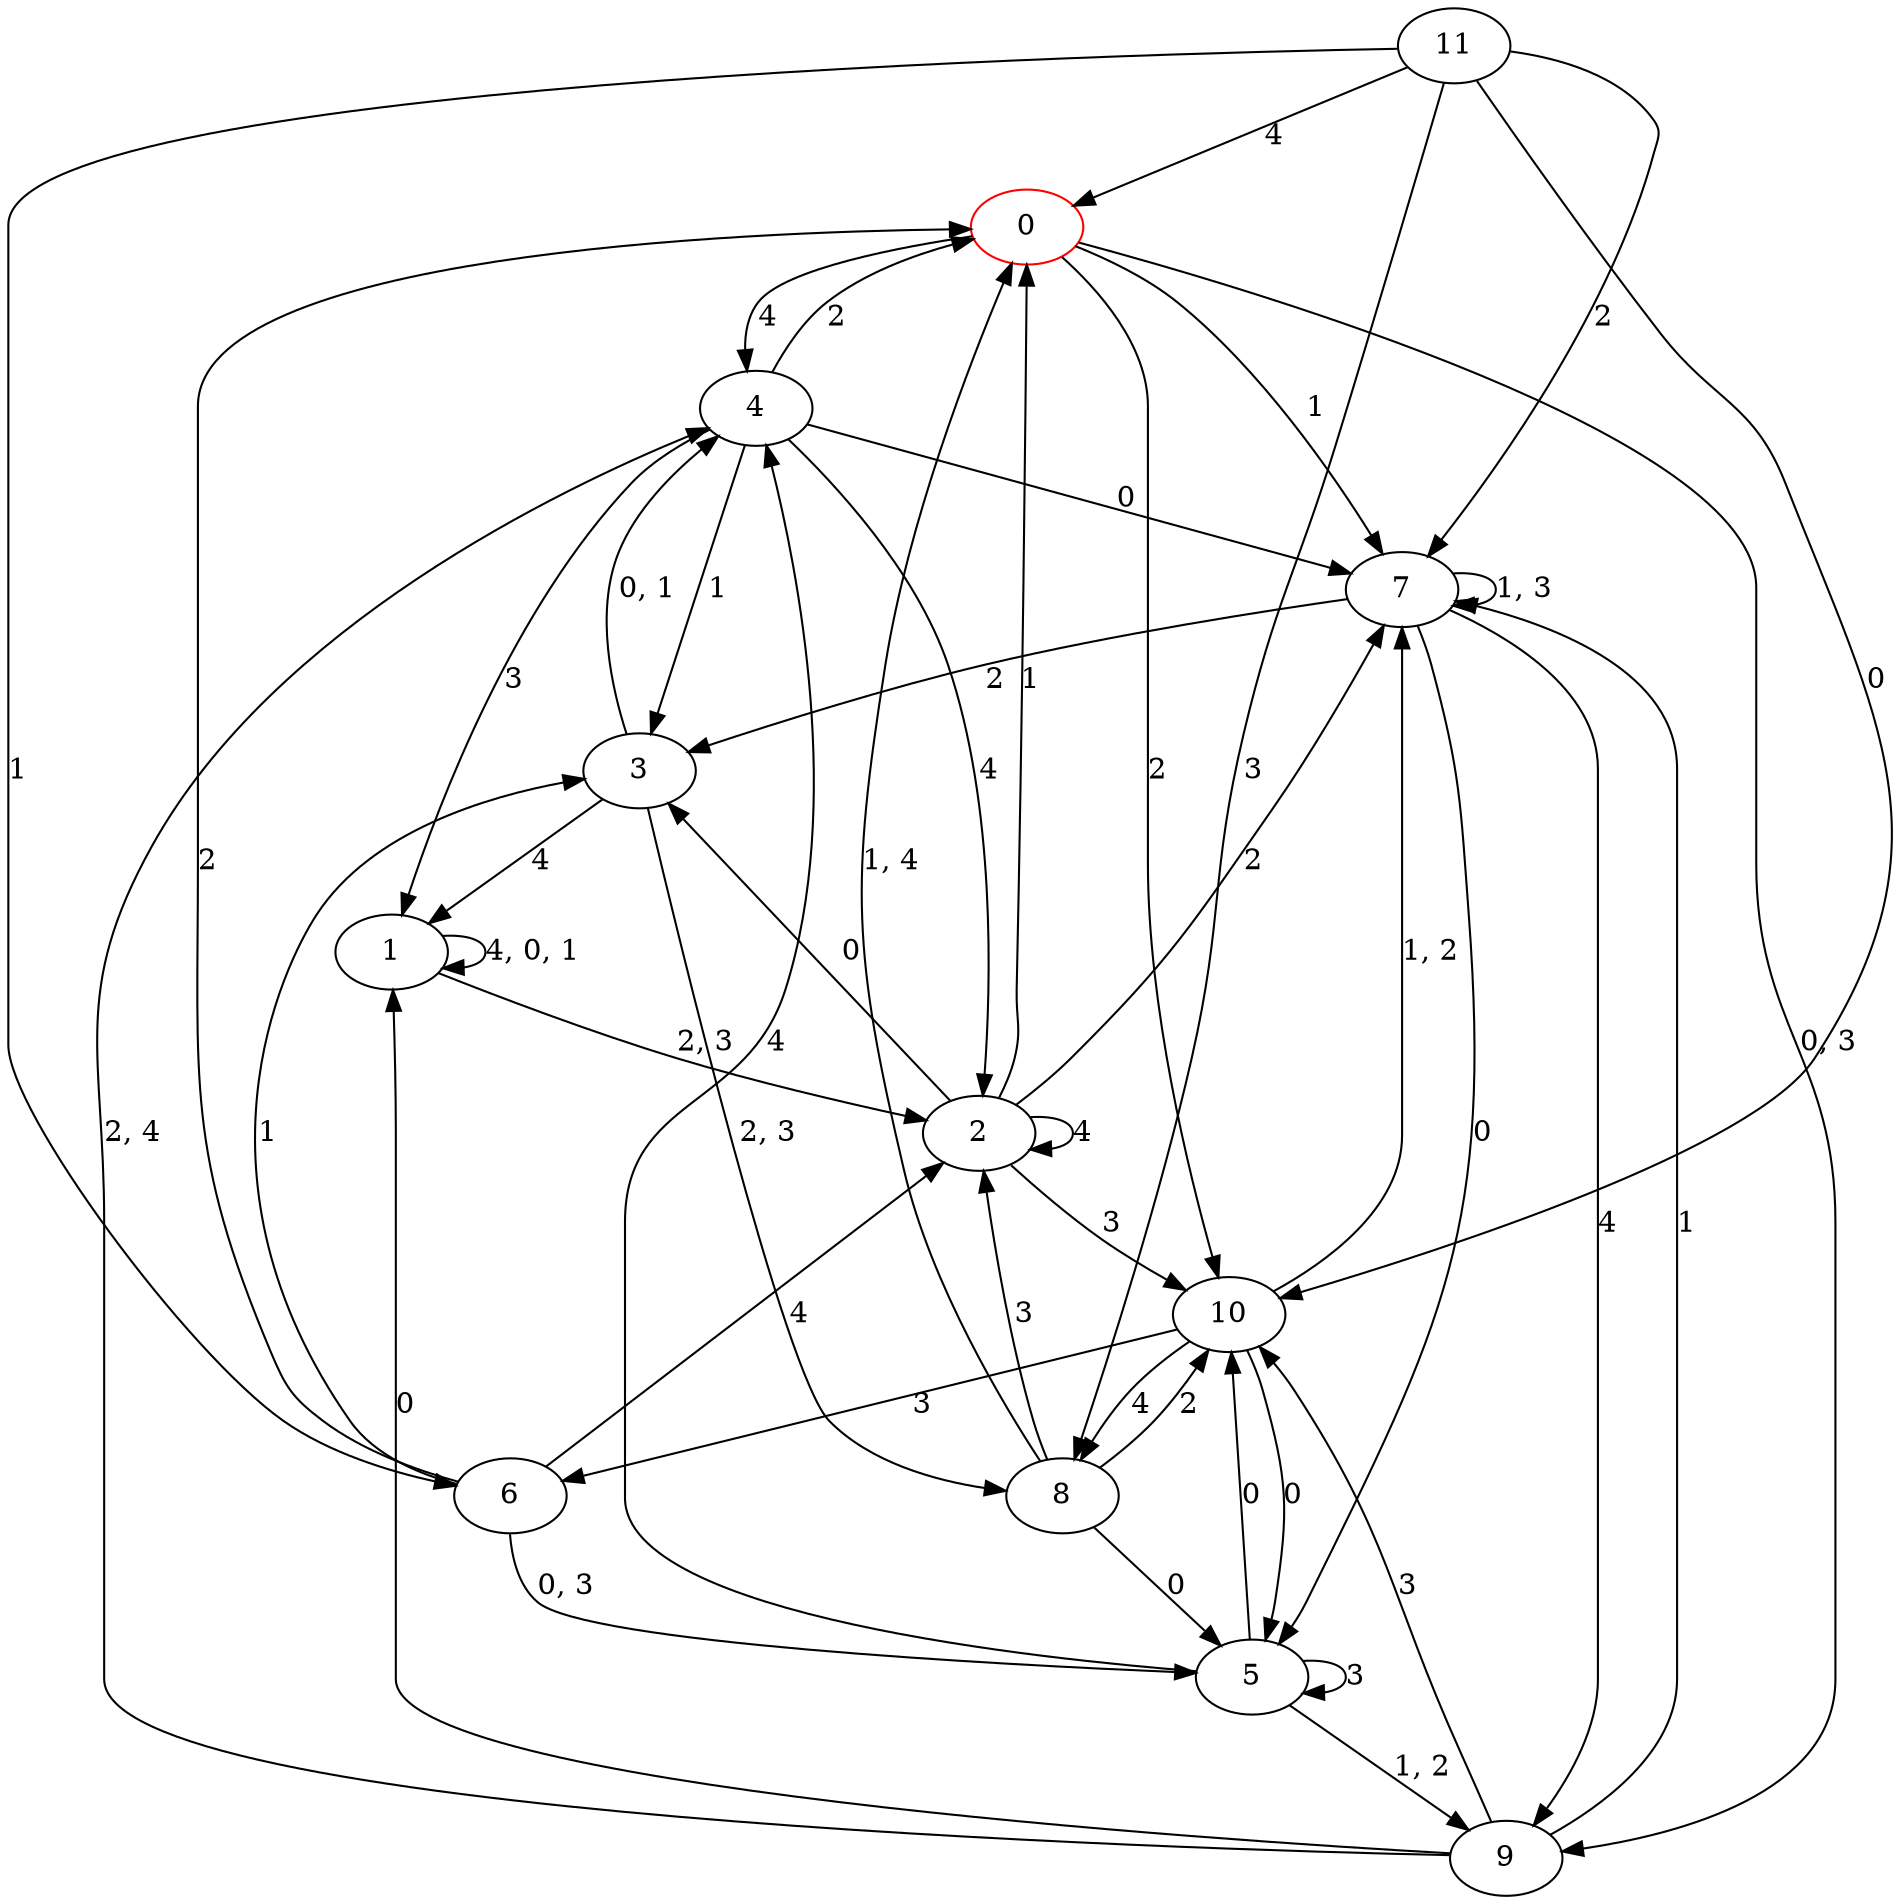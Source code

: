 digraph g {
0 [label= "0"] [color="red"];
1 [label= "1"];
2 [label= "2"];
3 [label= "3"];
4 [label= "4"];
5 [label= "5"];
6 [label= "6"];
7 [label= "7"];
8 [label= "8"];
9 [label= "9"];
10 [label= "10"];
11 [label= "11"];
0 -> 7[label= "1"];
0 -> 10[label= "2"];
0 -> 4[label= "4"];
2 -> 3[label= "0"];
2 -> 0[label= "1"];
2 -> 7[label= "2"];
2 -> 10[label= "3"];
2 -> 2[label= "4"];
3 -> 1[label= "4"];
4 -> 7[label= "0"];
4 -> 3[label= "1"];
4 -> 0[label= "2"];
4 -> 1[label= "3"];
4 -> 2[label= "4"];
5 -> 10[label= "0"];
5 -> 5[label= "3"];
5 -> 4[label= "4"];
6 -> 3[label= "1"];
6 -> 0[label= "2"];
6 -> 2[label= "4"];
7 -> 5[label= "0"];
7 -> 3[label= "2"];
7 -> 9[label= "4"];
8 -> 5[label= "0"];
8 -> 10[label= "2"];
8 -> 2[label= "3"];
9 -> 1[label= "0"];
9 -> 7[label= "1"];
9 -> 10[label= "3"];
10 -> 5[label= "0"];
10 -> 6[label= "3"];
10 -> 8[label= "4"];
11 -> 10[label= "0"];
11 -> 6[label= "1"];
11 -> 7[label= "2"];
11 -> 8[label= "3"];
11 -> 0[label= "4"];
0 -> 9[label= "0, 3"];
1 -> 2[label= "2, 3"];
1 -> 1[label= "4, 0, 1"];
3 -> 4[label= "0, 1"];
3 -> 8[label= "2, 3"];
5 -> 9[label= "1, 2"];
6 -> 5[label= "0, 3"];
7 -> 7[label= "1, 3"];
8 -> 0[label= "1, 4"];
9 -> 4[label= "2, 4"];
10 -> 7[label= "1, 2"];
}
